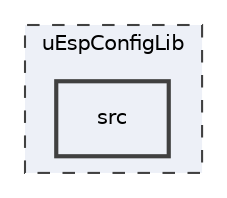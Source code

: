 digraph "src"
{
 // LATEX_PDF_SIZE
  edge [fontname="Helvetica",fontsize="10",labelfontname="Helvetica",labelfontsize="10"];
  node [fontname="Helvetica",fontsize="10",shape=record];
  compound=true
  subgraph clusterdir_63c9c0086c04b648053ea6f9187d716f {
    graph [ bgcolor="#edf0f7", pencolor="grey25", style="filled,dashed,", label="uEspConfigLib", fontname="Helvetica", fontsize="10", URL="dir_63c9c0086c04b648053ea6f9187d716f.html"]
  dir_25a7224b71c3f0a9149fd3c0df3123e3 [shape=box, label="src", style="filled,bold,", fillcolor="#edf0f7", color="grey25", URL="dir_25a7224b71c3f0a9149fd3c0df3123e3.html"];
  }
}
